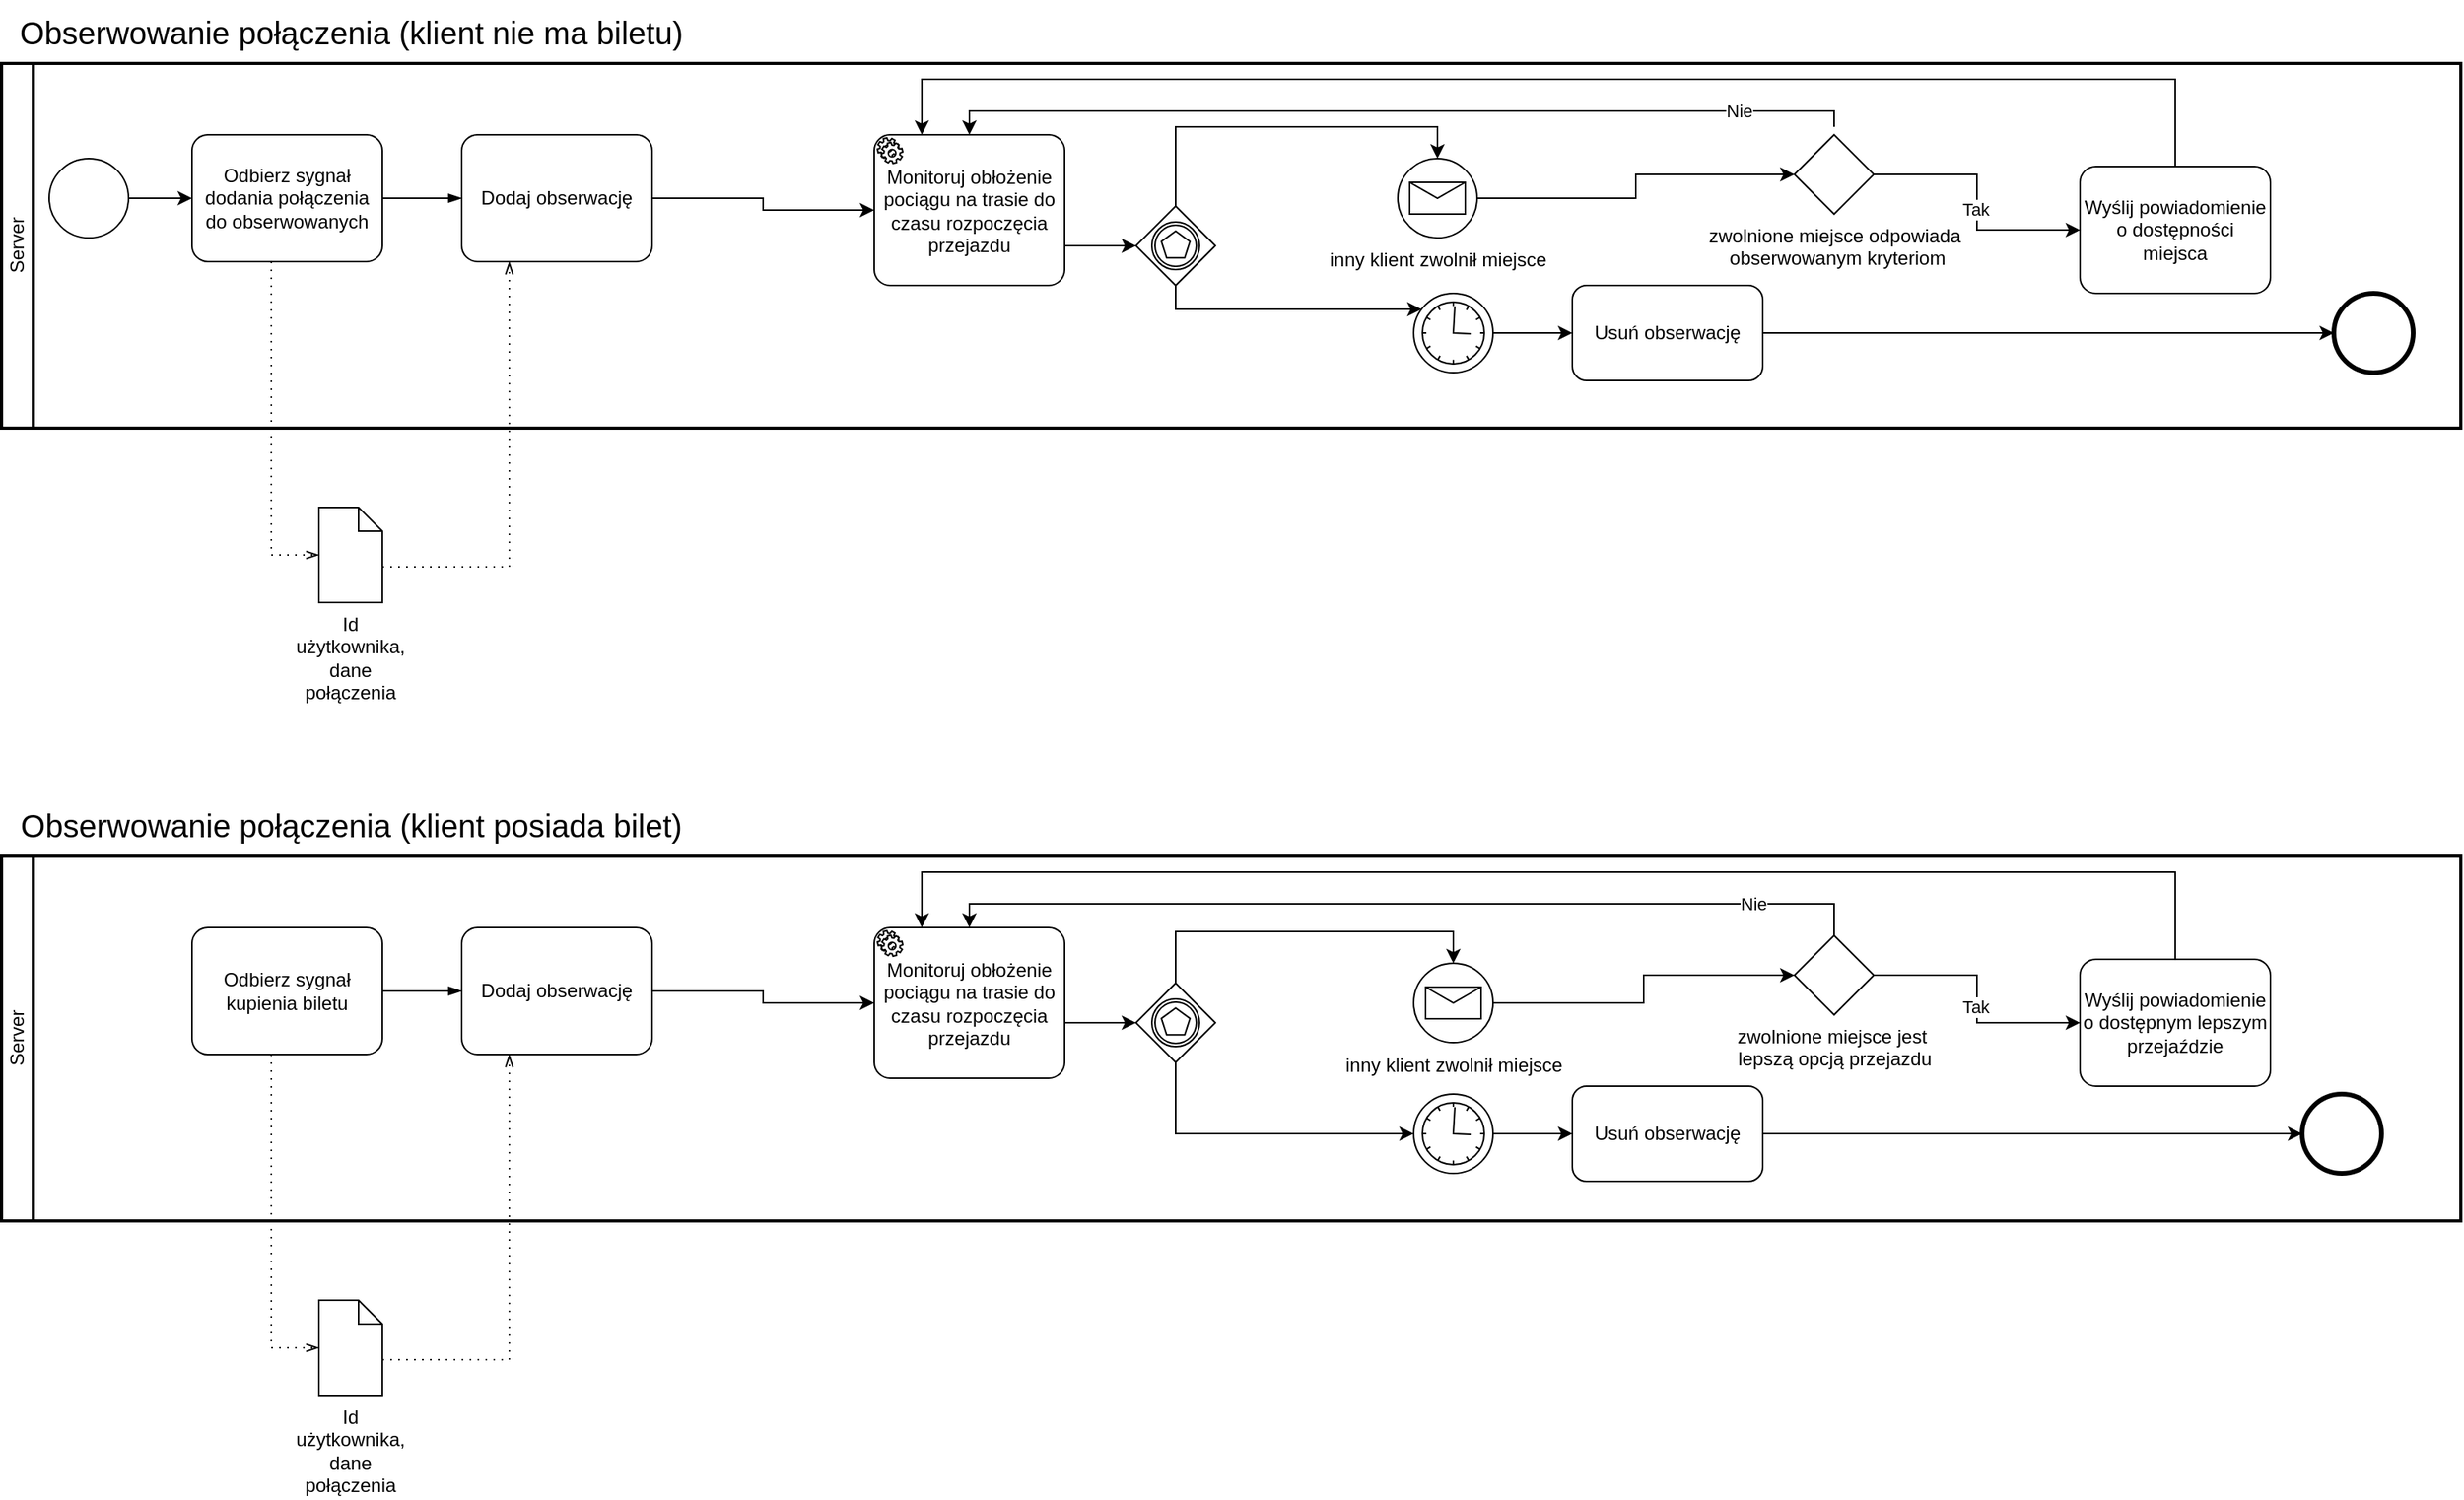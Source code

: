 <?xml version="1.0" encoding="UTF-8"?>
<mxfile version="24.0.5" type="google">
  <diagram name="Page-1" id="c7488fd3-1785-93aa-aadb-54a6760d102a">
    <mxGraphModel dx="1799" dy="946" grid="1" gridSize="10" guides="1" tooltips="1" connect="1" arrows="1" fold="1" page="1" pageScale="1" pageWidth="1100" pageHeight="850" background="none" math="0" shadow="0">
      <root>
        <mxCell id="0" />
        <mxCell id="1" parent="0" />
        <mxCell id="oNmySMJxmaAf7tk7QPwc-4" value="Server" style="swimlane;html=1;startSize=20;fontStyle=0;collapsible=0;horizontal=0;swimlaneLine=1;swimlaneFillColor=#ffffff;strokeWidth=2;" parent="1" vertex="1">
          <mxGeometry x="80" y="100" width="1550" height="230" as="geometry" />
        </mxCell>
        <mxCell id="oNmySMJxmaAf7tk7QPwc-5" value="Odbierz sygnał dodania połączenia do obserwowanych" style="points=[[0.25,0,0],[0.5,0,0],[0.75,0,0],[1,0.25,0],[1,0.5,0],[1,0.75,0],[0.75,1,0],[0.5,1,0],[0.25,1,0],[0,0.75,0],[0,0.5,0],[0,0.25,0]];shape=mxgraph.bpmn.task;whiteSpace=wrap;rectStyle=rounded;size=10;taskMarker=abstract;" parent="oNmySMJxmaAf7tk7QPwc-4" vertex="1">
          <mxGeometry x="120" y="45" width="120" height="80" as="geometry" />
        </mxCell>
        <mxCell id="oNmySMJxmaAf7tk7QPwc-6" value="Dodaj obserwację" style="points=[[0.25,0,0],[0.5,0,0],[0.75,0,0],[1,0.25,0],[1,0.5,0],[1,0.75,0],[0.75,1,0],[0.5,1,0],[0.25,1,0],[0,0.75,0],[0,0.5,0],[0,0.25,0]];shape=mxgraph.bpmn.task;whiteSpace=wrap;rectStyle=rounded;size=10;taskMarker=abstract;" parent="oNmySMJxmaAf7tk7QPwc-4" vertex="1">
          <mxGeometry x="290" y="45" width="120" height="80" as="geometry" />
        </mxCell>
        <mxCell id="oNmySMJxmaAf7tk7QPwc-7" value="" style="edgeStyle=elbowEdgeStyle;fontSize=12;html=1;endArrow=blockThin;endFill=1;rounded=0;exitX=1;exitY=0.5;exitDx=0;exitDy=0;exitPerimeter=0;entryX=0;entryY=0.5;entryDx=0;entryDy=0;entryPerimeter=0;" parent="oNmySMJxmaAf7tk7QPwc-4" source="oNmySMJxmaAf7tk7QPwc-5" target="oNmySMJxmaAf7tk7QPwc-6" edge="1">
          <mxGeometry width="160" relative="1" as="geometry">
            <mxPoint x="300" y="10" as="sourcePoint" />
            <mxPoint x="460" y="10" as="targetPoint" />
          </mxGeometry>
        </mxCell>
        <mxCell id="oNmySMJxmaAf7tk7QPwc-28" value="Monitoruj obłożenie pociągu na trasie do czasu rozpoczęcia przejazdu" style="points=[[0.25,0,0],[0.5,0,0],[0.75,0,0],[1,0.25,0],[1,0.5,0],[1,0.75,0],[0.75,1,0],[0.5,1,0],[0.25,1,0],[0,0.75,0],[0,0.5,0],[0,0.25,0]];shape=mxgraph.bpmn.task;whiteSpace=wrap;rectStyle=rounded;size=10;html=1;container=1;expand=0;collapsible=0;taskMarker=service;" parent="oNmySMJxmaAf7tk7QPwc-4" vertex="1">
          <mxGeometry x="550" y="45" width="120" height="95" as="geometry" />
        </mxCell>
        <mxCell id="oNmySMJxmaAf7tk7QPwc-29" style="edgeStyle=orthogonalEdgeStyle;rounded=0;orthogonalLoop=1;jettySize=auto;html=1;entryX=0;entryY=0.5;entryDx=0;entryDy=0;entryPerimeter=0;" parent="oNmySMJxmaAf7tk7QPwc-4" source="oNmySMJxmaAf7tk7QPwc-6" target="oNmySMJxmaAf7tk7QPwc-28" edge="1">
          <mxGeometry relative="1" as="geometry" />
        </mxCell>
        <mxCell id="oNmySMJxmaAf7tk7QPwc-47" style="edgeStyle=orthogonalEdgeStyle;rounded=0;orthogonalLoop=1;jettySize=auto;html=1;entryX=0.5;entryY=0;entryDx=0;entryDy=0;entryPerimeter=0;" parent="oNmySMJxmaAf7tk7QPwc-4" target="oNmySMJxmaAf7tk7QPwc-28" edge="1">
          <mxGeometry relative="1" as="geometry">
            <mxPoint x="610" y="40" as="targetPoint" />
            <Array as="points">
              <mxPoint x="1155" y="30" />
              <mxPoint x="610" y="30" />
            </Array>
            <mxPoint x="1155.0" y="40.0" as="sourcePoint" />
          </mxGeometry>
        </mxCell>
        <mxCell id="oNmySMJxmaAf7tk7QPwc-48" value="Nie" style="edgeLabel;html=1;align=center;verticalAlign=middle;resizable=0;points=[];" parent="oNmySMJxmaAf7tk7QPwc-47" vertex="1" connectable="0">
          <mxGeometry x="-0.754" relative="1" as="geometry">
            <mxPoint as="offset" />
          </mxGeometry>
        </mxCell>
        <mxCell id="oNmySMJxmaAf7tk7QPwc-37" value="zwolnione miejsce odpowiada&lt;div&gt;&amp;nbsp;obserwowanym kryteriom&lt;/div&gt;" style="points=[[0.25,0.25,0],[0.5,0,0],[0.75,0.25,0],[1,0.5,0],[0.75,0.75,0],[0.5,1,0],[0.25,0.75,0],[0,0.5,0]];shape=mxgraph.bpmn.gateway2;html=1;verticalLabelPosition=bottom;labelBackgroundColor=#ffffff;verticalAlign=top;align=center;perimeter=rhombusPerimeter;outlineConnect=0;outline=none;symbol=none;" parent="oNmySMJxmaAf7tk7QPwc-4" vertex="1">
          <mxGeometry x="1130" y="45" width="50" height="50" as="geometry" />
        </mxCell>
        <mxCell id="oNmySMJxmaAf7tk7QPwc-40" value="Wyślij powiadomienie o dostępności miejsca" style="points=[[0.25,0,0],[0.5,0,0],[0.75,0,0],[1,0.25,0],[1,0.5,0],[1,0.75,0],[0.75,1,0],[0.5,1,0],[0.25,1,0],[0,0.75,0],[0,0.5,0],[0,0.25,0]];shape=mxgraph.bpmn.task;whiteSpace=wrap;rectStyle=rounded;size=10;html=1;container=1;expand=0;collapsible=0;taskMarker=abstract;" parent="oNmySMJxmaAf7tk7QPwc-4" vertex="1">
          <mxGeometry x="1310" y="65" width="120" height="80" as="geometry" />
        </mxCell>
        <mxCell id="oNmySMJxmaAf7tk7QPwc-41" style="edgeStyle=orthogonalEdgeStyle;rounded=0;orthogonalLoop=1;jettySize=auto;html=1;entryX=0;entryY=0.5;entryDx=0;entryDy=0;entryPerimeter=0;" parent="oNmySMJxmaAf7tk7QPwc-4" source="oNmySMJxmaAf7tk7QPwc-37" target="oNmySMJxmaAf7tk7QPwc-40" edge="1">
          <mxGeometry relative="1" as="geometry" />
        </mxCell>
        <mxCell id="oNmySMJxmaAf7tk7QPwc-49" value="Tak" style="edgeLabel;html=1;align=center;verticalAlign=middle;resizable=0;points=[];" parent="oNmySMJxmaAf7tk7QPwc-41" vertex="1" connectable="0">
          <mxGeometry x="0.055" y="-1" relative="1" as="geometry">
            <mxPoint as="offset" />
          </mxGeometry>
        </mxCell>
        <mxCell id="oNmySMJxmaAf7tk7QPwc-56" value="inny klient zwolnił miejsce" style="points=[[0.145,0.145,0],[0.5,0,0],[0.855,0.145,0],[1,0.5,0],[0.855,0.855,0],[0.5,1,0],[0.145,0.855,0],[0,0.5,0]];shape=mxgraph.bpmn.event;html=1;verticalLabelPosition=bottom;labelBackgroundColor=#ffffff;verticalAlign=top;align=center;perimeter=ellipsePerimeter;outlineConnect=0;aspect=fixed;outline=standard;symbol=message;" parent="oNmySMJxmaAf7tk7QPwc-4" vertex="1">
          <mxGeometry x="880" y="60" width="50" height="50" as="geometry" />
        </mxCell>
        <mxCell id="oNmySMJxmaAf7tk7QPwc-60" style="edgeStyle=orthogonalEdgeStyle;rounded=0;orthogonalLoop=1;jettySize=auto;html=1;entryX=0;entryY=0.5;entryDx=0;entryDy=0;entryPerimeter=0;" parent="oNmySMJxmaAf7tk7QPwc-4" source="oNmySMJxmaAf7tk7QPwc-56" target="oNmySMJxmaAf7tk7QPwc-37" edge="1">
          <mxGeometry relative="1" as="geometry" />
        </mxCell>
        <mxCell id="oNmySMJxmaAf7tk7QPwc-62" style="edgeStyle=orthogonalEdgeStyle;rounded=0;orthogonalLoop=1;jettySize=auto;html=1;entryX=0;entryY=0.5;entryDx=0;entryDy=0;entryPerimeter=0;" parent="oNmySMJxmaAf7tk7QPwc-4" source="oNmySMJxmaAf7tk7QPwc-28" target="MM-MDW7mtturoLpy3eD2-8" edge="1">
          <mxGeometry relative="1" as="geometry">
            <Array as="points">
              <mxPoint x="690" y="115" />
              <mxPoint x="690" y="115" />
            </Array>
          </mxGeometry>
        </mxCell>
        <mxCell id="MM-MDW7mtturoLpy3eD2-8" value="" style="points=[[0.25,0.25,0],[0.5,0,0],[0.75,0.25,0],[1,0.5,0],[0.75,0.75,0],[0.5,1,0],[0.25,0.75,0],[0,0.5,0]];shape=mxgraph.bpmn.gateway2;html=1;verticalLabelPosition=bottom;labelBackgroundColor=#ffffff;verticalAlign=top;align=center;perimeter=rhombusPerimeter;outlineConnect=0;outline=boundInt;symbol=multiple;" parent="oNmySMJxmaAf7tk7QPwc-4" vertex="1">
          <mxGeometry x="715" y="90" width="50" height="50" as="geometry" />
        </mxCell>
        <mxCell id="MM-MDW7mtturoLpy3eD2-11" style="edgeStyle=orthogonalEdgeStyle;rounded=0;orthogonalLoop=1;jettySize=auto;html=1;entryX=0.5;entryY=0;entryDx=0;entryDy=0;entryPerimeter=0;exitX=0.5;exitY=0;exitDx=0;exitDy=0;exitPerimeter=0;" parent="oNmySMJxmaAf7tk7QPwc-4" source="MM-MDW7mtturoLpy3eD2-8" target="oNmySMJxmaAf7tk7QPwc-56" edge="1">
          <mxGeometry relative="1" as="geometry" />
        </mxCell>
        <mxCell id="MM-MDW7mtturoLpy3eD2-14" style="edgeStyle=orthogonalEdgeStyle;rounded=0;orthogonalLoop=1;jettySize=auto;html=1;" parent="oNmySMJxmaAf7tk7QPwc-4" source="oNmySMJxmaAf7tk7QPwc-57" target="MM-MDW7mtturoLpy3eD2-13" edge="1">
          <mxGeometry relative="1" as="geometry" />
        </mxCell>
        <mxCell id="oNmySMJxmaAf7tk7QPwc-57" value="" style="points=[[0.145,0.145,0],[0.5,0,0],[0.855,0.145,0],[1,0.5,0],[0.855,0.855,0],[0.5,1,0],[0.145,0.855,0],[0,0.5,0]];shape=mxgraph.bpmn.event;html=1;verticalLabelPosition=bottom;labelBackgroundColor=#ffffff;verticalAlign=top;align=center;perimeter=ellipsePerimeter;outlineConnect=0;aspect=fixed;outline=standard;symbol=timer;" parent="oNmySMJxmaAf7tk7QPwc-4" vertex="1">
          <mxGeometry x="890" y="145.002" width="50" height="50" as="geometry" />
        </mxCell>
        <mxCell id="MM-MDW7mtturoLpy3eD2-12" style="edgeStyle=orthogonalEdgeStyle;rounded=0;orthogonalLoop=1;jettySize=auto;html=1;" parent="oNmySMJxmaAf7tk7QPwc-4" source="MM-MDW7mtturoLpy3eD2-8" target="oNmySMJxmaAf7tk7QPwc-57" edge="1">
          <mxGeometry relative="1" as="geometry">
            <mxPoint x="890" y="145" as="targetPoint" />
            <Array as="points">
              <mxPoint x="740" y="155" />
            </Array>
          </mxGeometry>
        </mxCell>
        <mxCell id="MM-MDW7mtturoLpy3eD2-13" value="Usuń obserwację" style="rounded=1;whiteSpace=wrap;html=1;" parent="oNmySMJxmaAf7tk7QPwc-4" vertex="1">
          <mxGeometry x="990" y="140" width="120" height="60" as="geometry" />
        </mxCell>
        <mxCell id="MM-MDW7mtturoLpy3eD2-19" style="edgeStyle=orthogonalEdgeStyle;rounded=0;orthogonalLoop=1;jettySize=auto;html=1;entryX=0.25;entryY=0;entryDx=0;entryDy=0;entryPerimeter=0;" parent="oNmySMJxmaAf7tk7QPwc-4" source="oNmySMJxmaAf7tk7QPwc-40" target="oNmySMJxmaAf7tk7QPwc-28" edge="1">
          <mxGeometry relative="1" as="geometry">
            <Array as="points">
              <mxPoint x="1370" y="10" />
              <mxPoint x="580" y="10" />
            </Array>
          </mxGeometry>
        </mxCell>
        <mxCell id="oNmySMJxmaAf7tk7QPwc-2" value="" style="points=[[0.145,0.145,0],[0.5,0,0],[0.855,0.145,0],[1,0.5,0],[0.855,0.855,0],[0.5,1,0],[0.145,0.855,0],[0,0.5,0]];shape=mxgraph.bpmn.event;html=1;verticalLabelPosition=bottom;labelBackgroundColor=#ffffff;verticalAlign=top;align=center;perimeter=ellipsePerimeter;outlineConnect=0;aspect=fixed;outline=standard;symbol=general;" parent="oNmySMJxmaAf7tk7QPwc-4" vertex="1">
          <mxGeometry x="30" y="60" width="50" height="50" as="geometry" />
        </mxCell>
        <mxCell id="4CvoEo51QAblj3uXZ3RA-1" style="edgeStyle=orthogonalEdgeStyle;rounded=0;orthogonalLoop=1;jettySize=auto;html=1;entryX=0;entryY=0.5;entryDx=0;entryDy=0;entryPerimeter=0;" edge="1" parent="oNmySMJxmaAf7tk7QPwc-4" source="oNmySMJxmaAf7tk7QPwc-2" target="oNmySMJxmaAf7tk7QPwc-5">
          <mxGeometry relative="1" as="geometry" />
        </mxCell>
        <mxCell id="oNmySMJxmaAf7tk7QPwc-42" value="" style="points=[[0.145,0.145,0],[0.5,0,0],[0.855,0.145,0],[1,0.5,0],[0.855,0.855,0],[0.5,1,0],[0.145,0.855,0],[0,0.5,0]];shape=mxgraph.bpmn.event;html=1;verticalLabelPosition=bottom;labelBackgroundColor=#ffffff;verticalAlign=top;align=center;perimeter=ellipsePerimeter;outlineConnect=0;aspect=fixed;outline=end;symbol=terminate2;" parent="oNmySMJxmaAf7tk7QPwc-4" vertex="1">
          <mxGeometry x="1470" y="145" width="50" height="50" as="geometry" />
        </mxCell>
        <mxCell id="4CvoEo51QAblj3uXZ3RA-4" style="edgeStyle=orthogonalEdgeStyle;rounded=0;orthogonalLoop=1;jettySize=auto;html=1;entryX=0;entryY=0.5;entryDx=0;entryDy=0;entryPerimeter=0;" edge="1" parent="oNmySMJxmaAf7tk7QPwc-4" source="MM-MDW7mtturoLpy3eD2-13" target="oNmySMJxmaAf7tk7QPwc-42">
          <mxGeometry relative="1" as="geometry" />
        </mxCell>
        <mxCell id="oNmySMJxmaAf7tk7QPwc-10" value="Id użytkownika, dane połączenia" style="shape=mxgraph.bpmn.data;labelPosition=center;verticalLabelPosition=bottom;align=center;verticalAlign=top;whiteSpace=wrap;size=15;html=1;" parent="1" vertex="1">
          <mxGeometry x="280" y="380" width="40" height="60" as="geometry" />
        </mxCell>
        <mxCell id="oNmySMJxmaAf7tk7QPwc-11" value="" style="edgeStyle=elbowEdgeStyle;fontSize=12;html=1;endFill=0;startFill=0;endSize=6;startSize=6;dashed=1;dashPattern=1 4;endArrow=openThin;startArrow=none;rounded=0;exitX=0.5;exitY=1;exitDx=0;exitDy=0;exitPerimeter=0;entryX=0;entryY=0.5;entryDx=0;entryDy=0;entryPerimeter=0;" parent="1" source="oNmySMJxmaAf7tk7QPwc-5" target="oNmySMJxmaAf7tk7QPwc-10" edge="1">
          <mxGeometry width="160" relative="1" as="geometry">
            <mxPoint x="380" y="220" as="sourcePoint" />
            <mxPoint x="540" y="220" as="targetPoint" />
            <Array as="points">
              <mxPoint x="250" y="290" />
            </Array>
          </mxGeometry>
        </mxCell>
        <mxCell id="oNmySMJxmaAf7tk7QPwc-12" value="" style="edgeStyle=elbowEdgeStyle;fontSize=12;html=1;endFill=0;startFill=0;endSize=6;startSize=6;dashed=1;dashPattern=1 4;endArrow=openThin;startArrow=none;rounded=0;exitX=0;exitY=0;exitDx=40;exitDy=37.5;exitPerimeter=0;entryX=0.25;entryY=1;entryDx=0;entryDy=0;entryPerimeter=0;" parent="1" source="oNmySMJxmaAf7tk7QPwc-10" target="oNmySMJxmaAf7tk7QPwc-6" edge="1">
          <mxGeometry width="160" relative="1" as="geometry">
            <mxPoint x="380" y="220" as="sourcePoint" />
            <mxPoint x="540" y="220" as="targetPoint" />
            <Array as="points">
              <mxPoint x="400" y="290" />
            </Array>
          </mxGeometry>
        </mxCell>
        <mxCell id="oNmySMJxmaAf7tk7QPwc-17" value="&lt;font style=&quot;font-size: 20px&quot;&gt;Obserwowanie połączenia (klient nie ma biletu)&lt;/font&gt;" style="text;html=1;align=center;verticalAlign=middle;resizable=0;points=[];autosize=1;strokeColor=none;fillColor=none;" parent="1" vertex="1">
          <mxGeometry x="80" y="60" width="440" height="40" as="geometry" />
        </mxCell>
        <mxCell id="oNmySMJxmaAf7tk7QPwc-88" value="&lt;font style=&quot;font-size: 20px&quot;&gt;Obserwowanie połączenia (klient posiada bilet)&lt;/font&gt;" style="text;html=1;align=center;verticalAlign=middle;resizable=0;points=[];autosize=1;strokeColor=none;fillColor=none;" parent="1" vertex="1">
          <mxGeometry x="80" y="560" width="440" height="40" as="geometry" />
        </mxCell>
        <mxCell id="MM-MDW7mtturoLpy3eD2-24" value="Server" style="swimlane;html=1;startSize=20;fontStyle=0;collapsible=0;horizontal=0;swimlaneLine=1;swimlaneFillColor=#ffffff;strokeWidth=2;" parent="1" vertex="1">
          <mxGeometry x="80" y="600" width="1550" height="230" as="geometry" />
        </mxCell>
        <mxCell id="MM-MDW7mtturoLpy3eD2-25" value="Odbierz sygnał kupienia biletu" style="points=[[0.25,0,0],[0.5,0,0],[0.75,0,0],[1,0.25,0],[1,0.5,0],[1,0.75,0],[0.75,1,0],[0.5,1,0],[0.25,1,0],[0,0.75,0],[0,0.5,0],[0,0.25,0]];shape=mxgraph.bpmn.task;whiteSpace=wrap;rectStyle=rounded;size=10;taskMarker=abstract;" parent="MM-MDW7mtturoLpy3eD2-24" vertex="1">
          <mxGeometry x="120" y="45" width="120" height="80" as="geometry" />
        </mxCell>
        <mxCell id="MM-MDW7mtturoLpy3eD2-26" value="Dodaj obserwację" style="points=[[0.25,0,0],[0.5,0,0],[0.75,0,0],[1,0.25,0],[1,0.5,0],[1,0.75,0],[0.75,1,0],[0.5,1,0],[0.25,1,0],[0,0.75,0],[0,0.5,0],[0,0.25,0]];shape=mxgraph.bpmn.task;whiteSpace=wrap;rectStyle=rounded;size=10;taskMarker=abstract;" parent="MM-MDW7mtturoLpy3eD2-24" vertex="1">
          <mxGeometry x="290" y="45" width="120" height="80" as="geometry" />
        </mxCell>
        <mxCell id="MM-MDW7mtturoLpy3eD2-27" value="" style="edgeStyle=elbowEdgeStyle;fontSize=12;html=1;endArrow=blockThin;endFill=1;rounded=0;exitX=1;exitY=0.5;exitDx=0;exitDy=0;exitPerimeter=0;entryX=0;entryY=0.5;entryDx=0;entryDy=0;entryPerimeter=0;" parent="MM-MDW7mtturoLpy3eD2-24" source="MM-MDW7mtturoLpy3eD2-25" target="MM-MDW7mtturoLpy3eD2-26" edge="1">
          <mxGeometry width="160" relative="1" as="geometry">
            <mxPoint x="300" y="10" as="sourcePoint" />
            <mxPoint x="460" y="10" as="targetPoint" />
          </mxGeometry>
        </mxCell>
        <mxCell id="MM-MDW7mtturoLpy3eD2-28" value="Monitoruj obłożenie pociągu na trasie do czasu rozpoczęcia przejazdu" style="points=[[0.25,0,0],[0.5,0,0],[0.75,0,0],[1,0.25,0],[1,0.5,0],[1,0.75,0],[0.75,1,0],[0.5,1,0],[0.25,1,0],[0,0.75,0],[0,0.5,0],[0,0.25,0]];shape=mxgraph.bpmn.task;whiteSpace=wrap;rectStyle=rounded;size=10;html=1;container=1;expand=0;collapsible=0;taskMarker=service;" parent="MM-MDW7mtturoLpy3eD2-24" vertex="1">
          <mxGeometry x="550" y="45" width="120" height="95" as="geometry" />
        </mxCell>
        <mxCell id="MM-MDW7mtturoLpy3eD2-29" style="edgeStyle=orthogonalEdgeStyle;rounded=0;orthogonalLoop=1;jettySize=auto;html=1;entryX=0;entryY=0.5;entryDx=0;entryDy=0;entryPerimeter=0;" parent="MM-MDW7mtturoLpy3eD2-24" source="MM-MDW7mtturoLpy3eD2-26" target="MM-MDW7mtturoLpy3eD2-28" edge="1">
          <mxGeometry relative="1" as="geometry" />
        </mxCell>
        <mxCell id="MM-MDW7mtturoLpy3eD2-30" style="edgeStyle=orthogonalEdgeStyle;rounded=0;orthogonalLoop=1;jettySize=auto;html=1;" parent="MM-MDW7mtturoLpy3eD2-24" source="MM-MDW7mtturoLpy3eD2-32" target="MM-MDW7mtturoLpy3eD2-28" edge="1">
          <mxGeometry relative="1" as="geometry">
            <mxPoint x="625" y="130" as="targetPoint" />
            <Array as="points">
              <mxPoint x="1155" y="30" />
              <mxPoint x="610" y="30" />
            </Array>
          </mxGeometry>
        </mxCell>
        <mxCell id="MM-MDW7mtturoLpy3eD2-31" value="Nie" style="edgeLabel;html=1;align=center;verticalAlign=middle;resizable=0;points=[];" parent="MM-MDW7mtturoLpy3eD2-30" vertex="1" connectable="0">
          <mxGeometry x="-0.754" relative="1" as="geometry">
            <mxPoint as="offset" />
          </mxGeometry>
        </mxCell>
        <mxCell id="MM-MDW7mtturoLpy3eD2-32" value="zwolnione miejsce jest&amp;nbsp;&lt;div&gt;lepszą opcją przejazdu&lt;br&gt;&lt;/div&gt;" style="points=[[0.25,0.25,0],[0.5,0,0],[0.75,0.25,0],[1,0.5,0],[0.75,0.75,0],[0.5,1,0],[0.25,0.75,0],[0,0.5,0]];shape=mxgraph.bpmn.gateway2;html=1;verticalLabelPosition=bottom;labelBackgroundColor=#ffffff;verticalAlign=top;align=center;perimeter=rhombusPerimeter;outlineConnect=0;outline=none;symbol=none;" parent="MM-MDW7mtturoLpy3eD2-24" vertex="1">
          <mxGeometry x="1130" y="50" width="50" height="50" as="geometry" />
        </mxCell>
        <mxCell id="MM-MDW7mtturoLpy3eD2-33" value="Wyślij powiadomienie o dostępnym lepszym przejaździe" style="points=[[0.25,0,0],[0.5,0,0],[0.75,0,0],[1,0.25,0],[1,0.5,0],[1,0.75,0],[0.75,1,0],[0.5,1,0],[0.25,1,0],[0,0.75,0],[0,0.5,0],[0,0.25,0]];shape=mxgraph.bpmn.task;whiteSpace=wrap;rectStyle=rounded;size=10;html=1;container=1;expand=0;collapsible=0;taskMarker=abstract;" parent="MM-MDW7mtturoLpy3eD2-24" vertex="1">
          <mxGeometry x="1310" y="65" width="120" height="80" as="geometry" />
        </mxCell>
        <mxCell id="MM-MDW7mtturoLpy3eD2-34" style="edgeStyle=orthogonalEdgeStyle;rounded=0;orthogonalLoop=1;jettySize=auto;html=1;entryX=0;entryY=0.5;entryDx=0;entryDy=0;entryPerimeter=0;" parent="MM-MDW7mtturoLpy3eD2-24" source="MM-MDW7mtturoLpy3eD2-32" target="MM-MDW7mtturoLpy3eD2-33" edge="1">
          <mxGeometry relative="1" as="geometry" />
        </mxCell>
        <mxCell id="MM-MDW7mtturoLpy3eD2-35" value="Tak" style="edgeLabel;html=1;align=center;verticalAlign=middle;resizable=0;points=[];" parent="MM-MDW7mtturoLpy3eD2-34" vertex="1" connectable="0">
          <mxGeometry x="0.055" y="-1" relative="1" as="geometry">
            <mxPoint as="offset" />
          </mxGeometry>
        </mxCell>
        <mxCell id="MM-MDW7mtturoLpy3eD2-36" value="inny klient zwolnił miejsce" style="points=[[0.145,0.145,0],[0.5,0,0],[0.855,0.145,0],[1,0.5,0],[0.855,0.855,0],[0.5,1,0],[0.145,0.855,0],[0,0.5,0]];shape=mxgraph.bpmn.event;html=1;verticalLabelPosition=bottom;labelBackgroundColor=#ffffff;verticalAlign=top;align=center;perimeter=ellipsePerimeter;outlineConnect=0;aspect=fixed;outline=standard;symbol=message;" parent="MM-MDW7mtturoLpy3eD2-24" vertex="1">
          <mxGeometry x="890" y="67.5" width="50" height="50" as="geometry" />
        </mxCell>
        <mxCell id="MM-MDW7mtturoLpy3eD2-37" style="edgeStyle=orthogonalEdgeStyle;rounded=0;orthogonalLoop=1;jettySize=auto;html=1;entryX=0;entryY=0.5;entryDx=0;entryDy=0;entryPerimeter=0;" parent="MM-MDW7mtturoLpy3eD2-24" source="MM-MDW7mtturoLpy3eD2-36" target="MM-MDW7mtturoLpy3eD2-32" edge="1">
          <mxGeometry relative="1" as="geometry" />
        </mxCell>
        <mxCell id="MM-MDW7mtturoLpy3eD2-38" style="edgeStyle=orthogonalEdgeStyle;rounded=0;orthogonalLoop=1;jettySize=auto;html=1;entryX=0;entryY=0.5;entryDx=0;entryDy=0;entryPerimeter=0;" parent="MM-MDW7mtturoLpy3eD2-24" source="MM-MDW7mtturoLpy3eD2-28" target="MM-MDW7mtturoLpy3eD2-39" edge="1">
          <mxGeometry relative="1" as="geometry">
            <Array as="points">
              <mxPoint x="690" y="105" />
              <mxPoint x="690" y="105" />
            </Array>
          </mxGeometry>
        </mxCell>
        <mxCell id="MM-MDW7mtturoLpy3eD2-39" value="" style="points=[[0.25,0.25,0],[0.5,0,0],[0.75,0.25,0],[1,0.5,0],[0.75,0.75,0],[0.5,1,0],[0.25,0.75,0],[0,0.5,0]];shape=mxgraph.bpmn.gateway2;html=1;verticalLabelPosition=bottom;labelBackgroundColor=#ffffff;verticalAlign=top;align=center;perimeter=rhombusPerimeter;outlineConnect=0;outline=boundInt;symbol=multiple;" parent="MM-MDW7mtturoLpy3eD2-24" vertex="1">
          <mxGeometry x="715" y="80" width="50" height="50" as="geometry" />
        </mxCell>
        <mxCell id="MM-MDW7mtturoLpy3eD2-40" style="edgeStyle=orthogonalEdgeStyle;rounded=0;orthogonalLoop=1;jettySize=auto;html=1;entryX=0.5;entryY=0;entryDx=0;entryDy=0;entryPerimeter=0;exitX=0.5;exitY=0;exitDx=0;exitDy=0;exitPerimeter=0;" parent="MM-MDW7mtturoLpy3eD2-24" source="MM-MDW7mtturoLpy3eD2-39" target="MM-MDW7mtturoLpy3eD2-36" edge="1">
          <mxGeometry relative="1" as="geometry" />
        </mxCell>
        <mxCell id="MM-MDW7mtturoLpy3eD2-41" style="edgeStyle=orthogonalEdgeStyle;rounded=0;orthogonalLoop=1;jettySize=auto;html=1;" parent="MM-MDW7mtturoLpy3eD2-24" source="MM-MDW7mtturoLpy3eD2-42" target="MM-MDW7mtturoLpy3eD2-44" edge="1">
          <mxGeometry relative="1" as="geometry" />
        </mxCell>
        <mxCell id="MM-MDW7mtturoLpy3eD2-42" value="" style="points=[[0.145,0.145,0],[0.5,0,0],[0.855,0.145,0],[1,0.5,0],[0.855,0.855,0],[0.5,1,0],[0.145,0.855,0],[0,0.5,0]];shape=mxgraph.bpmn.event;html=1;verticalLabelPosition=bottom;labelBackgroundColor=#ffffff;verticalAlign=top;align=center;perimeter=ellipsePerimeter;outlineConnect=0;aspect=fixed;outline=standard;symbol=timer;" parent="MM-MDW7mtturoLpy3eD2-24" vertex="1">
          <mxGeometry x="890" y="150.002" width="50" height="50" as="geometry" />
        </mxCell>
        <mxCell id="MM-MDW7mtturoLpy3eD2-43" style="edgeStyle=orthogonalEdgeStyle;rounded=0;orthogonalLoop=1;jettySize=auto;html=1;entryX=0;entryY=0.5;entryDx=0;entryDy=0;entryPerimeter=0;" parent="MM-MDW7mtturoLpy3eD2-24" source="MM-MDW7mtturoLpy3eD2-39" target="MM-MDW7mtturoLpy3eD2-42" edge="1">
          <mxGeometry relative="1" as="geometry">
            <mxPoint x="890" y="145" as="targetPoint" />
            <Array as="points">
              <mxPoint x="740" y="175" />
            </Array>
          </mxGeometry>
        </mxCell>
        <mxCell id="MM-MDW7mtturoLpy3eD2-44" value="Usuń obserwację" style="rounded=1;whiteSpace=wrap;html=1;" parent="MM-MDW7mtturoLpy3eD2-24" vertex="1">
          <mxGeometry x="990" y="145" width="120" height="60" as="geometry" />
        </mxCell>
        <mxCell id="MM-MDW7mtturoLpy3eD2-80" style="edgeStyle=orthogonalEdgeStyle;rounded=0;orthogonalLoop=1;jettySize=auto;html=1;entryX=0.25;entryY=0;entryDx=0;entryDy=0;entryPerimeter=0;" parent="MM-MDW7mtturoLpy3eD2-24" source="MM-MDW7mtturoLpy3eD2-33" target="MM-MDW7mtturoLpy3eD2-28" edge="1">
          <mxGeometry relative="1" as="geometry">
            <Array as="points">
              <mxPoint x="1370" y="10" />
              <mxPoint x="580" y="10" />
            </Array>
          </mxGeometry>
        </mxCell>
        <mxCell id="MM-MDW7mtturoLpy3eD2-23" value="" style="points=[[0.145,0.145,0],[0.5,0,0],[0.855,0.145,0],[1,0.5,0],[0.855,0.855,0],[0.5,1,0],[0.145,0.855,0],[0,0.5,0]];shape=mxgraph.bpmn.event;html=1;verticalLabelPosition=bottom;labelBackgroundColor=#ffffff;verticalAlign=top;align=center;perimeter=ellipsePerimeter;outlineConnect=0;aspect=fixed;outline=end;symbol=terminate2;" parent="MM-MDW7mtturoLpy3eD2-24" vertex="1">
          <mxGeometry x="1450" y="150" width="50" height="50" as="geometry" />
        </mxCell>
        <mxCell id="4CvoEo51QAblj3uXZ3RA-5" style="edgeStyle=orthogonalEdgeStyle;rounded=0;orthogonalLoop=1;jettySize=auto;html=1;entryX=0;entryY=0.5;entryDx=0;entryDy=0;entryPerimeter=0;" edge="1" parent="MM-MDW7mtturoLpy3eD2-24" source="MM-MDW7mtturoLpy3eD2-44" target="MM-MDW7mtturoLpy3eD2-23">
          <mxGeometry relative="1" as="geometry" />
        </mxCell>
        <mxCell id="MM-MDW7mtturoLpy3eD2-46" value="Id użytkownika, dane połączenia" style="shape=mxgraph.bpmn.data;labelPosition=center;verticalLabelPosition=bottom;align=center;verticalAlign=top;whiteSpace=wrap;size=15;html=1;" parent="1" vertex="1">
          <mxGeometry x="280" y="880" width="40" height="60" as="geometry" />
        </mxCell>
        <mxCell id="MM-MDW7mtturoLpy3eD2-47" value="" style="edgeStyle=elbowEdgeStyle;fontSize=12;html=1;endFill=0;startFill=0;endSize=6;startSize=6;dashed=1;dashPattern=1 4;endArrow=openThin;startArrow=none;rounded=0;exitX=0.5;exitY=1;exitDx=0;exitDy=0;exitPerimeter=0;entryX=0;entryY=0.5;entryDx=0;entryDy=0;entryPerimeter=0;" parent="1" source="MM-MDW7mtturoLpy3eD2-25" target="MM-MDW7mtturoLpy3eD2-46" edge="1">
          <mxGeometry width="160" relative="1" as="geometry">
            <mxPoint x="380" y="720" as="sourcePoint" />
            <mxPoint x="540" y="720" as="targetPoint" />
            <Array as="points">
              <mxPoint x="250" y="790" />
            </Array>
          </mxGeometry>
        </mxCell>
        <mxCell id="MM-MDW7mtturoLpy3eD2-48" value="" style="edgeStyle=elbowEdgeStyle;fontSize=12;html=1;endFill=0;startFill=0;endSize=6;startSize=6;dashed=1;dashPattern=1 4;endArrow=openThin;startArrow=none;rounded=0;exitX=0;exitY=0;exitDx=40;exitDy=37.5;exitPerimeter=0;entryX=0.25;entryY=1;entryDx=0;entryDy=0;entryPerimeter=0;" parent="1" source="MM-MDW7mtturoLpy3eD2-46" target="MM-MDW7mtturoLpy3eD2-26" edge="1">
          <mxGeometry width="160" relative="1" as="geometry">
            <mxPoint x="380" y="720" as="sourcePoint" />
            <mxPoint x="540" y="720" as="targetPoint" />
            <Array as="points">
              <mxPoint x="400" y="790" />
            </Array>
          </mxGeometry>
        </mxCell>
      </root>
    </mxGraphModel>
  </diagram>
</mxfile>
